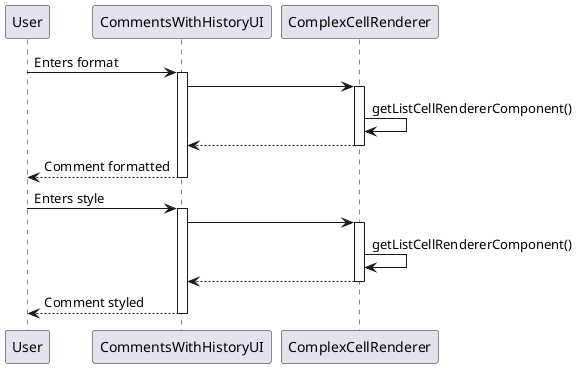 @startuml core02_03_design1.png

    participant "User" as user
    participant "CommentsWithHistoryUI" as ui
    participant "ComplexCellRenderer" as renderer
    
    user -> ui : Enters format
    activate ui

    ui -> renderer
    activate renderer
    renderer -> renderer : getListCellRendererComponent()
    ui <-- renderer
    deactivate renderer

    user <-- ui : Comment formatted
    deactivate ui

    user -> ui : Enters style
    activate ui

    ui -> renderer
    activate renderer
    renderer -> renderer : getListCellRendererComponent()
    ui <-- renderer
    deactivate renderer
    user <-- ui : Comment styled
    deactivate ui

@enduml